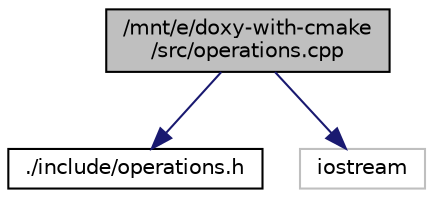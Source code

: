 digraph "/mnt/e/doxy-with-cmake/src/operations.cpp"
{
 // LATEX_PDF_SIZE
  edge [fontname="Helvetica",fontsize="10",labelfontname="Helvetica",labelfontsize="10"];
  node [fontname="Helvetica",fontsize="10",shape=record];
  Node1 [label="/mnt/e/doxy-with-cmake\l/src/operations.cpp",height=0.2,width=0.4,color="black", fillcolor="grey75", style="filled", fontcolor="black",tooltip="Documentation of basic mathematical operations."];
  Node1 -> Node2 [color="midnightblue",fontsize="10",style="solid",fontname="Helvetica"];
  Node2 [label="./include/operations.h",height=0.2,width=0.4,color="black", fillcolor="white", style="filled",URL="$operations_8h.html",tooltip=" "];
  Node1 -> Node3 [color="midnightblue",fontsize="10",style="solid",fontname="Helvetica"];
  Node3 [label="iostream",height=0.2,width=0.4,color="grey75", fillcolor="white", style="filled",tooltip=" "];
}
